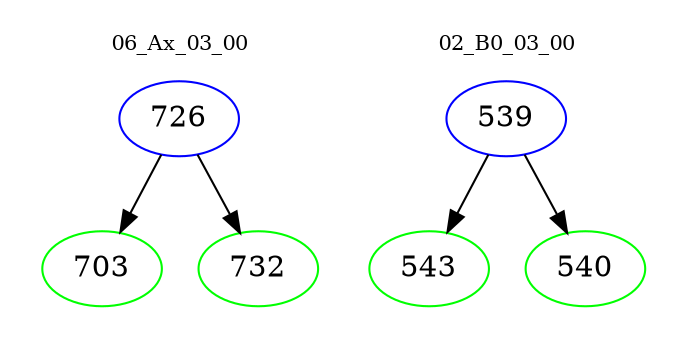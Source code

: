 digraph{
subgraph cluster_0 {
color = white
label = "06_Ax_03_00";
fontsize=10;
T0_726 [label="726", color="blue"]
T0_726 -> T0_703 [color="black"]
T0_703 [label="703", color="green"]
T0_726 -> T0_732 [color="black"]
T0_732 [label="732", color="green"]
}
subgraph cluster_1 {
color = white
label = "02_B0_03_00";
fontsize=10;
T1_539 [label="539", color="blue"]
T1_539 -> T1_543 [color="black"]
T1_543 [label="543", color="green"]
T1_539 -> T1_540 [color="black"]
T1_540 [label="540", color="green"]
}
}
